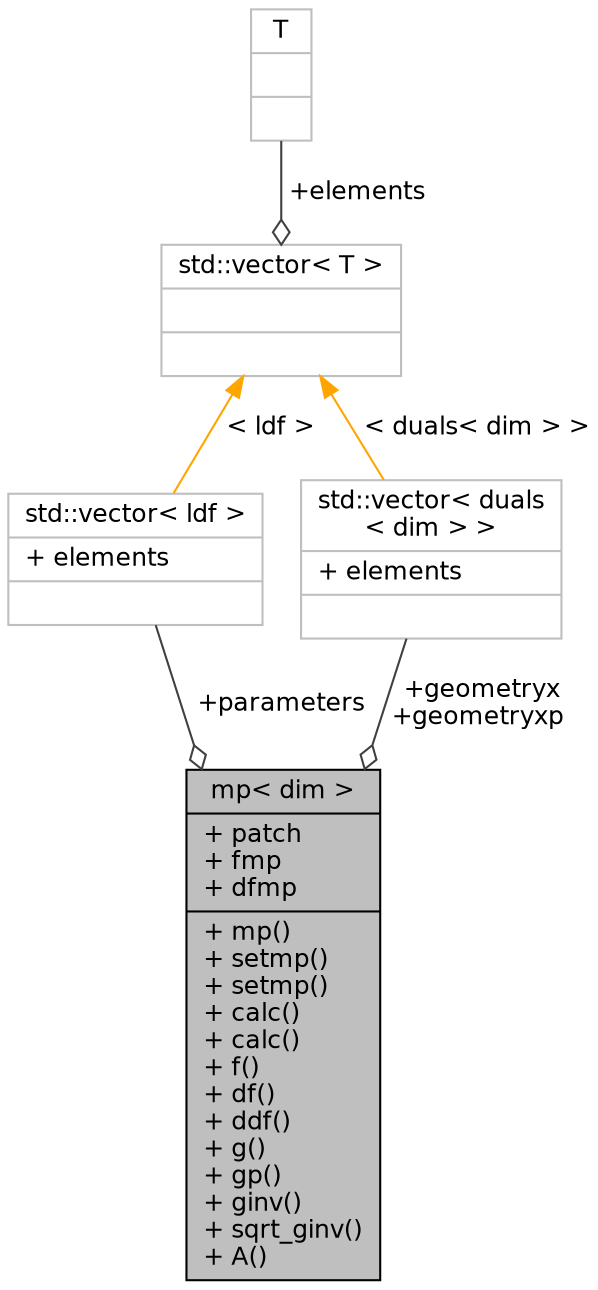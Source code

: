digraph "mp&lt; dim &gt;"
{
 // INTERACTIVE_SVG=YES
 // LATEX_PDF_SIZE
  bgcolor="transparent";
  edge [fontname="Helvetica",fontsize="12",labelfontname="Helvetica",labelfontsize="12"];
  node [fontname="Helvetica",fontsize="12",shape=record];
  Node1 [label="{mp\< dim \>\n|+ patch\l+ fmp\l+ dfmp\l|+ mp()\l+ setmp()\l+ setmp()\l+ calc()\l+ calc()\l+ f()\l+ df()\l+ ddf()\l+ g()\l+ gp()\l+ ginv()\l+ sqrt_ginv()\l+ A()\l}",height=0.2,width=0.4,color="black", fillcolor="grey75", style="filled", fontcolor="black",tooltip="This structure defines the Monge patch manifold and its properties."];
  Node2 -> Node1 [color="grey25",fontsize="12",style="solid",label=" +parameters" ,arrowhead="odiamond",fontname="Helvetica"];
  Node2 [label="{std::vector\< ldf \>\n|+ elements\l|}",height=0.2,width=0.4,color="grey75",tooltip=" "];
  Node3 -> Node2 [dir="back",color="orange",fontsize="12",style="solid",label=" \< ldf \>" ,fontname="Helvetica"];
  Node3 [label="{std::vector\< T \>\n||}",height=0.2,width=0.4,color="grey75",tooltip="STL class."];
  Node4 -> Node3 [color="grey25",fontsize="12",style="solid",label=" +elements" ,arrowhead="odiamond",fontname="Helvetica"];
  Node4 [label="{T\n||}",height=0.2,width=0.4,color="grey75",tooltip=" "];
  Node5 -> Node1 [color="grey25",fontsize="12",style="solid",label=" +geometryx\n+geometryxp" ,arrowhead="odiamond",fontname="Helvetica"];
  Node5 [label="{std::vector\< duals\l\< dim \> \>\n|+ elements\l|}",height=0.2,width=0.4,color="grey75",tooltip=" "];
  Node3 -> Node5 [dir="back",color="orange",fontsize="12",style="solid",label=" \< duals\< dim \> \>" ,fontname="Helvetica"];
}
